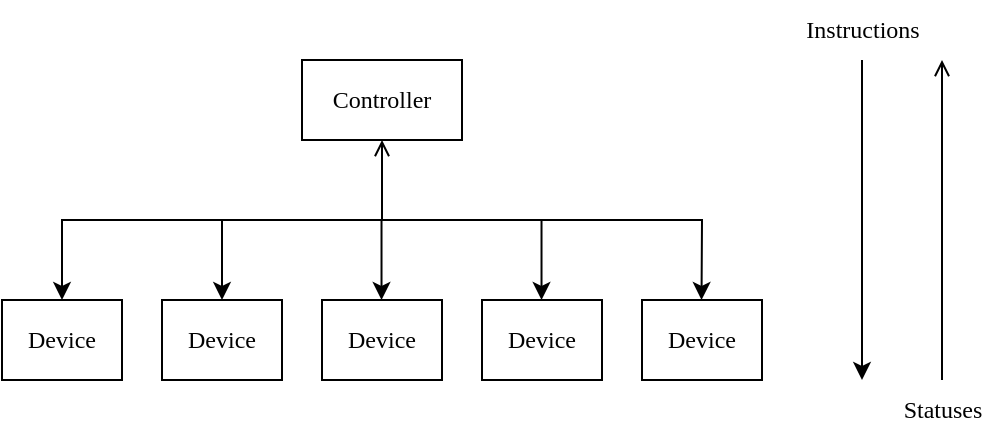 <mxfile version="21.6.1" type="device">
  <diagram name="Page-1" id="0cv2G-S0-AO7ha8Dd1sW">
    <mxGraphModel dx="819" dy="477" grid="1" gridSize="10" guides="1" tooltips="1" connect="1" arrows="1" fold="1" page="1" pageScale="1" pageWidth="827" pageHeight="1169" math="0" shadow="0">
      <root>
        <mxCell id="0" />
        <mxCell id="1" parent="0" />
        <mxCell id="bZVg_SzG3yCjxyngXD-l-10" style="edgeStyle=orthogonalEdgeStyle;rounded=0;orthogonalLoop=1;jettySize=auto;html=1;exitX=0.5;exitY=1;exitDx=0;exitDy=0;entryX=0.5;entryY=0;entryDx=0;entryDy=0;fontFamily=Times New Roman;fontSize=12;fontColor=default;startArrow=open;startFill=0;" edge="1" parent="1" source="bZVg_SzG3yCjxyngXD-l-2" target="bZVg_SzG3yCjxyngXD-l-4">
          <mxGeometry relative="1" as="geometry" />
        </mxCell>
        <mxCell id="bZVg_SzG3yCjxyngXD-l-2" value="Controller" style="rounded=0;whiteSpace=wrap;html=1;strokeColor=default;fontFamily=Times New Roman;fontSize=12;fontColor=default;fillColor=default;" vertex="1" parent="1">
          <mxGeometry x="360" y="320" width="80" height="40" as="geometry" />
        </mxCell>
        <mxCell id="bZVg_SzG3yCjxyngXD-l-4" value="Device" style="rounded=0;whiteSpace=wrap;html=1;strokeColor=default;fontFamily=Times New Roman;fontSize=12;fontColor=default;fillColor=default;" vertex="1" parent="1">
          <mxGeometry x="210" y="440" width="60" height="40" as="geometry" />
        </mxCell>
        <mxCell id="bZVg_SzG3yCjxyngXD-l-5" value="Device" style="rounded=0;whiteSpace=wrap;html=1;strokeColor=default;fontFamily=Times New Roman;fontSize=12;fontColor=default;fillColor=default;" vertex="1" parent="1">
          <mxGeometry x="290" y="440" width="60" height="40" as="geometry" />
        </mxCell>
        <mxCell id="bZVg_SzG3yCjxyngXD-l-6" value="Device" style="rounded=0;whiteSpace=wrap;html=1;strokeColor=default;fontFamily=Times New Roman;fontSize=12;fontColor=default;fillColor=default;" vertex="1" parent="1">
          <mxGeometry x="370" y="440" width="60" height="40" as="geometry" />
        </mxCell>
        <mxCell id="bZVg_SzG3yCjxyngXD-l-7" value="Device" style="rounded=0;whiteSpace=wrap;html=1;strokeColor=default;fontFamily=Times New Roman;fontSize=12;fontColor=default;fillColor=default;" vertex="1" parent="1">
          <mxGeometry x="450" y="440" width="60" height="40" as="geometry" />
        </mxCell>
        <mxCell id="bZVg_SzG3yCjxyngXD-l-8" value="Device" style="rounded=0;whiteSpace=wrap;html=1;strokeColor=default;fontFamily=Times New Roman;fontSize=12;fontColor=default;fillColor=default;" vertex="1" parent="1">
          <mxGeometry x="530" y="440" width="60" height="40" as="geometry" />
        </mxCell>
        <mxCell id="bZVg_SzG3yCjxyngXD-l-13" value="" style="endArrow=classic;html=1;rounded=0;fontFamily=Times New Roman;fontSize=12;fontColor=default;entryX=0.5;entryY=0;entryDx=0;entryDy=0;" edge="1" parent="1" target="bZVg_SzG3yCjxyngXD-l-5">
          <mxGeometry width="50" height="50" relative="1" as="geometry">
            <mxPoint x="320" y="400" as="sourcePoint" />
            <mxPoint x="410" y="420" as="targetPoint" />
          </mxGeometry>
        </mxCell>
        <mxCell id="bZVg_SzG3yCjxyngXD-l-14" value="" style="endArrow=classic;html=1;rounded=0;fontFamily=Times New Roman;fontSize=12;fontColor=default;entryX=0.5;entryY=0;entryDx=0;entryDy=0;" edge="1" parent="1">
          <mxGeometry width="50" height="50" relative="1" as="geometry">
            <mxPoint x="399.76" y="400" as="sourcePoint" />
            <mxPoint x="399.76" y="440" as="targetPoint" />
          </mxGeometry>
        </mxCell>
        <mxCell id="bZVg_SzG3yCjxyngXD-l-15" value="" style="endArrow=classic;html=1;rounded=0;fontFamily=Times New Roman;fontSize=12;fontColor=default;entryX=0.5;entryY=0;entryDx=0;entryDy=0;" edge="1" parent="1">
          <mxGeometry width="50" height="50" relative="1" as="geometry">
            <mxPoint x="479.76" y="400" as="sourcePoint" />
            <mxPoint x="479.76" y="440" as="targetPoint" />
          </mxGeometry>
        </mxCell>
        <mxCell id="bZVg_SzG3yCjxyngXD-l-16" value="" style="endArrow=classic;html=1;rounded=0;fontFamily=Times New Roman;fontSize=12;fontColor=default;entryX=0.5;entryY=0;entryDx=0;entryDy=0;" edge="1" parent="1">
          <mxGeometry width="50" height="50" relative="1" as="geometry">
            <mxPoint x="400" y="400" as="sourcePoint" />
            <mxPoint x="559.76" y="440" as="targetPoint" />
            <Array as="points">
              <mxPoint x="560" y="400" />
            </Array>
          </mxGeometry>
        </mxCell>
        <mxCell id="bZVg_SzG3yCjxyngXD-l-17" value="" style="endArrow=classic;html=1;rounded=0;fontFamily=Times New Roman;fontSize=12;fontColor=default;" edge="1" parent="1">
          <mxGeometry width="50" height="50" relative="1" as="geometry">
            <mxPoint x="640" y="320" as="sourcePoint" />
            <mxPoint x="640" y="480" as="targetPoint" />
          </mxGeometry>
        </mxCell>
        <mxCell id="bZVg_SzG3yCjxyngXD-l-18" value="" style="endArrow=none;html=1;rounded=0;fontFamily=Times New Roman;fontSize=12;fontColor=default;startArrow=open;startFill=0;endFill=0;" edge="1" parent="1">
          <mxGeometry width="50" height="50" relative="1" as="geometry">
            <mxPoint x="680" y="320" as="sourcePoint" />
            <mxPoint x="680" y="480" as="targetPoint" />
          </mxGeometry>
        </mxCell>
        <mxCell id="bZVg_SzG3yCjxyngXD-l-19" value="Instructions" style="text;html=1;align=center;verticalAlign=middle;resizable=0;points=[];autosize=1;strokeColor=none;fillColor=none;fontSize=12;fontFamily=Times New Roman;fontColor=default;" vertex="1" parent="1">
          <mxGeometry x="600" y="290" width="80" height="30" as="geometry" />
        </mxCell>
        <mxCell id="bZVg_SzG3yCjxyngXD-l-20" value="Statuses" style="text;html=1;align=center;verticalAlign=middle;resizable=0;points=[];autosize=1;strokeColor=none;fillColor=none;fontSize=12;fontFamily=Times New Roman;fontColor=default;" vertex="1" parent="1">
          <mxGeometry x="650" y="480" width="60" height="30" as="geometry" />
        </mxCell>
      </root>
    </mxGraphModel>
  </diagram>
</mxfile>
